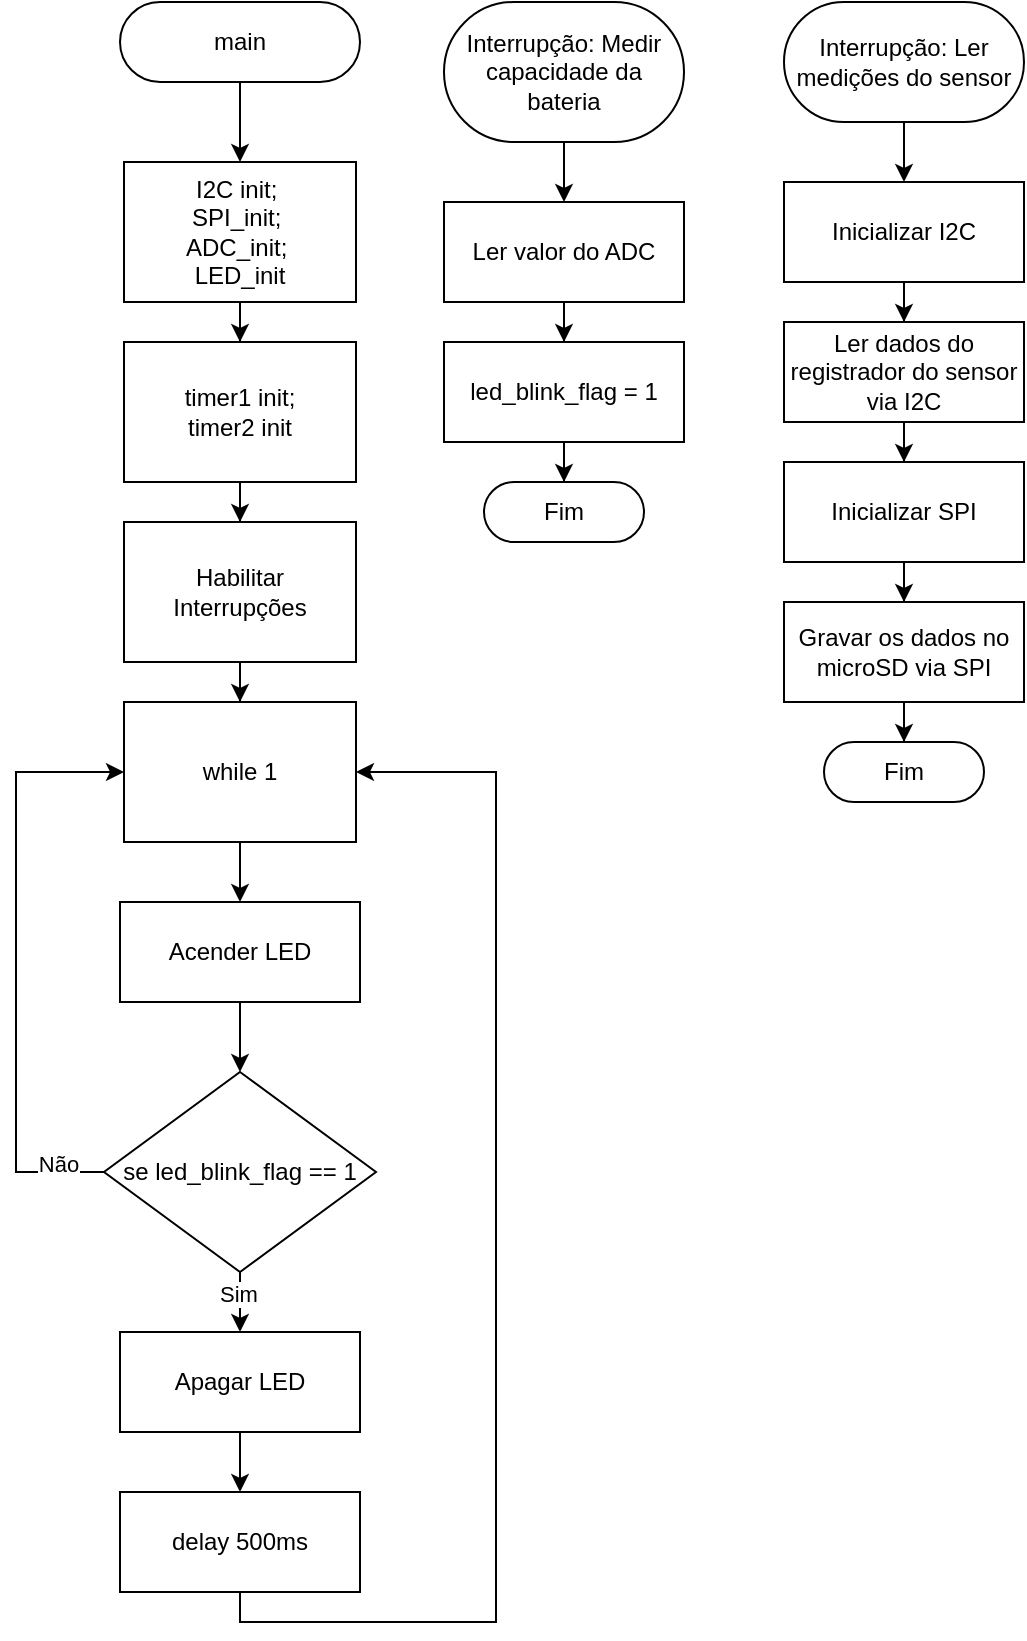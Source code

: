 <mxfile version="24.6.2" type="github">
  <diagram name="Página-1" id="4-nQUIbBwqcjQ65p0GBN">
    <mxGraphModel dx="1687" dy="878" grid="1" gridSize="10" guides="1" tooltips="1" connect="1" arrows="1" fold="1" page="1" pageScale="1" pageWidth="827" pageHeight="1169" math="0" shadow="0">
      <root>
        <mxCell id="0" />
        <mxCell id="1" parent="0" />
        <mxCell id="UWhSzS6QjJ6_giYFKoTM-26" style="edgeStyle=orthogonalEdgeStyle;rounded=0;orthogonalLoop=1;jettySize=auto;html=1;entryX=0.5;entryY=0;entryDx=0;entryDy=0;" edge="1" parent="1" source="UWhSzS6QjJ6_giYFKoTM-1" target="UWhSzS6QjJ6_giYFKoTM-3">
          <mxGeometry relative="1" as="geometry" />
        </mxCell>
        <mxCell id="UWhSzS6QjJ6_giYFKoTM-1" value="Interrupção: Medir capacidade da bateria" style="html=1;dashed=0;whiteSpace=wrap;shape=mxgraph.dfd.start" vertex="1" parent="1">
          <mxGeometry x="354" y="40" width="120" height="70" as="geometry" />
        </mxCell>
        <mxCell id="UWhSzS6QjJ6_giYFKoTM-27" style="edgeStyle=orthogonalEdgeStyle;rounded=0;orthogonalLoop=1;jettySize=auto;html=1;entryX=0.5;entryY=0;entryDx=0;entryDy=0;" edge="1" parent="1" source="UWhSzS6QjJ6_giYFKoTM-3" target="UWhSzS6QjJ6_giYFKoTM-4">
          <mxGeometry relative="1" as="geometry" />
        </mxCell>
        <mxCell id="UWhSzS6QjJ6_giYFKoTM-3" value="Ler valor do ADC" style="html=1;dashed=0;whiteSpace=wrap;" vertex="1" parent="1">
          <mxGeometry x="354" y="140" width="120" height="50" as="geometry" />
        </mxCell>
        <mxCell id="UWhSzS6QjJ6_giYFKoTM-4" value="led_blink_flag = 1" style="html=1;dashed=0;whiteSpace=wrap;" vertex="1" parent="1">
          <mxGeometry x="354" y="210" width="120" height="50" as="geometry" />
        </mxCell>
        <mxCell id="UWhSzS6QjJ6_giYFKoTM-5" value="Fim" style="html=1;dashed=0;whiteSpace=wrap;shape=mxgraph.dfd.start" vertex="1" parent="1">
          <mxGeometry x="374" y="280" width="80" height="30" as="geometry" />
        </mxCell>
        <mxCell id="UWhSzS6QjJ6_giYFKoTM-29" style="edgeStyle=orthogonalEdgeStyle;rounded=0;orthogonalLoop=1;jettySize=auto;html=1;entryX=0.5;entryY=0;entryDx=0;entryDy=0;" edge="1" parent="1" source="UWhSzS6QjJ6_giYFKoTM-6" target="UWhSzS6QjJ6_giYFKoTM-7">
          <mxGeometry relative="1" as="geometry" />
        </mxCell>
        <mxCell id="UWhSzS6QjJ6_giYFKoTM-6" value="Interrupção: Ler medições do sensor" style="html=1;dashed=0;whiteSpace=wrap;shape=mxgraph.dfd.start" vertex="1" parent="1">
          <mxGeometry x="524" y="40" width="120" height="60" as="geometry" />
        </mxCell>
        <mxCell id="UWhSzS6QjJ6_giYFKoTM-30" style="edgeStyle=orthogonalEdgeStyle;rounded=0;orthogonalLoop=1;jettySize=auto;html=1;entryX=0.5;entryY=0;entryDx=0;entryDy=0;" edge="1" parent="1" source="UWhSzS6QjJ6_giYFKoTM-7" target="UWhSzS6QjJ6_giYFKoTM-8">
          <mxGeometry relative="1" as="geometry" />
        </mxCell>
        <mxCell id="UWhSzS6QjJ6_giYFKoTM-7" value="Inicializar I2C" style="html=1;dashed=0;whiteSpace=wrap;" vertex="1" parent="1">
          <mxGeometry x="524" y="130" width="120" height="50" as="geometry" />
        </mxCell>
        <mxCell id="UWhSzS6QjJ6_giYFKoTM-31" style="edgeStyle=orthogonalEdgeStyle;rounded=0;orthogonalLoop=1;jettySize=auto;html=1;entryX=0.5;entryY=0;entryDx=0;entryDy=0;" edge="1" parent="1" source="UWhSzS6QjJ6_giYFKoTM-8" target="UWhSzS6QjJ6_giYFKoTM-11">
          <mxGeometry relative="1" as="geometry" />
        </mxCell>
        <mxCell id="UWhSzS6QjJ6_giYFKoTM-8" value="Ler dados do registrador do sensor via I2C" style="html=1;dashed=0;whiteSpace=wrap;" vertex="1" parent="1">
          <mxGeometry x="524" y="200" width="120" height="50" as="geometry" />
        </mxCell>
        <mxCell id="UWhSzS6QjJ6_giYFKoTM-9" value="Fim" style="html=1;dashed=0;whiteSpace=wrap;shape=mxgraph.dfd.start" vertex="1" parent="1">
          <mxGeometry x="544" y="410" width="80" height="30" as="geometry" />
        </mxCell>
        <mxCell id="UWhSzS6QjJ6_giYFKoTM-32" style="edgeStyle=orthogonalEdgeStyle;rounded=0;orthogonalLoop=1;jettySize=auto;html=1;entryX=0.5;entryY=0;entryDx=0;entryDy=0;" edge="1" parent="1" source="UWhSzS6QjJ6_giYFKoTM-11" target="UWhSzS6QjJ6_giYFKoTM-12">
          <mxGeometry relative="1" as="geometry" />
        </mxCell>
        <mxCell id="UWhSzS6QjJ6_giYFKoTM-11" value="Inicializar SPI" style="html=1;dashed=0;whiteSpace=wrap;" vertex="1" parent="1">
          <mxGeometry x="524" y="270" width="120" height="50" as="geometry" />
        </mxCell>
        <mxCell id="UWhSzS6QjJ6_giYFKoTM-12" value="Gravar os dados no microSD via SPI" style="html=1;dashed=0;whiteSpace=wrap;" vertex="1" parent="1">
          <mxGeometry x="524" y="340" width="120" height="50" as="geometry" />
        </mxCell>
        <mxCell id="UWhSzS6QjJ6_giYFKoTM-36" style="edgeStyle=orthogonalEdgeStyle;rounded=0;orthogonalLoop=1;jettySize=auto;html=1;entryX=0.5;entryY=0;entryDx=0;entryDy=0;" edge="1" parent="1" source="UWhSzS6QjJ6_giYFKoTM-13" target="UWhSzS6QjJ6_giYFKoTM-35">
          <mxGeometry relative="1" as="geometry" />
        </mxCell>
        <mxCell id="UWhSzS6QjJ6_giYFKoTM-13" value="main" style="html=1;dashed=0;whiteSpace=wrap;shape=mxgraph.dfd.start" vertex="1" parent="1">
          <mxGeometry x="192" y="40" width="120" height="40" as="geometry" />
        </mxCell>
        <mxCell id="UWhSzS6QjJ6_giYFKoTM-21" value="" style="edgeStyle=orthogonalEdgeStyle;rounded=0;orthogonalLoop=1;jettySize=auto;html=1;entryX=0.5;entryY=0;entryDx=0;entryDy=0;" edge="1" parent="1" source="UWhSzS6QjJ6_giYFKoTM-18" target="UWhSzS6QjJ6_giYFKoTM-19">
          <mxGeometry relative="1" as="geometry" />
        </mxCell>
        <mxCell id="UWhSzS6QjJ6_giYFKoTM-22" value="Sim" style="edgeLabel;html=1;align=center;verticalAlign=middle;resizable=0;points=[];" vertex="1" connectable="0" parent="UWhSzS6QjJ6_giYFKoTM-21">
          <mxGeometry x="0.24" y="-1" relative="1" as="geometry">
            <mxPoint as="offset" />
          </mxGeometry>
        </mxCell>
        <mxCell id="UWhSzS6QjJ6_giYFKoTM-49" style="edgeStyle=orthogonalEdgeStyle;rounded=0;orthogonalLoop=1;jettySize=auto;html=1;entryX=0;entryY=0.5;entryDx=0;entryDy=0;" edge="1" parent="1" source="UWhSzS6QjJ6_giYFKoTM-18" target="UWhSzS6QjJ6_giYFKoTM-40">
          <mxGeometry relative="1" as="geometry">
            <Array as="points">
              <mxPoint x="140" y="625" />
              <mxPoint x="140" y="425" />
            </Array>
          </mxGeometry>
        </mxCell>
        <mxCell id="UWhSzS6QjJ6_giYFKoTM-50" value="Não" style="edgeLabel;html=1;align=center;verticalAlign=middle;resizable=0;points=[];" vertex="1" connectable="0" parent="UWhSzS6QjJ6_giYFKoTM-49">
          <mxGeometry x="-0.847" y="-4" relative="1" as="geometry">
            <mxPoint as="offset" />
          </mxGeometry>
        </mxCell>
        <mxCell id="UWhSzS6QjJ6_giYFKoTM-18" value="se led_blink_flag == 1" style="shape=rhombus;html=1;dashed=0;whiteSpace=wrap;perimeter=rhombusPerimeter;" vertex="1" parent="1">
          <mxGeometry x="184" y="575" width="136" height="100" as="geometry" />
        </mxCell>
        <mxCell id="UWhSzS6QjJ6_giYFKoTM-23" value="" style="edgeStyle=orthogonalEdgeStyle;rounded=0;orthogonalLoop=1;jettySize=auto;html=1;" edge="1" parent="1" source="UWhSzS6QjJ6_giYFKoTM-19" target="UWhSzS6QjJ6_giYFKoTM-20">
          <mxGeometry relative="1" as="geometry" />
        </mxCell>
        <mxCell id="UWhSzS6QjJ6_giYFKoTM-19" value="Apagar LED" style="html=1;dashed=0;whiteSpace=wrap;" vertex="1" parent="1">
          <mxGeometry x="192" y="705" width="120" height="50" as="geometry" />
        </mxCell>
        <mxCell id="UWhSzS6QjJ6_giYFKoTM-45" style="edgeStyle=orthogonalEdgeStyle;rounded=0;orthogonalLoop=1;jettySize=auto;html=1;entryX=1;entryY=0.5;entryDx=0;entryDy=0;" edge="1" parent="1" source="UWhSzS6QjJ6_giYFKoTM-20" target="UWhSzS6QjJ6_giYFKoTM-40">
          <mxGeometry relative="1" as="geometry">
            <Array as="points">
              <mxPoint x="252" y="850" />
              <mxPoint x="380" y="850" />
              <mxPoint x="380" y="425" />
            </Array>
          </mxGeometry>
        </mxCell>
        <mxCell id="UWhSzS6QjJ6_giYFKoTM-20" value="delay 500ms" style="html=1;dashed=0;whiteSpace=wrap;" vertex="1" parent="1">
          <mxGeometry x="192" y="785" width="120" height="50" as="geometry" />
        </mxCell>
        <mxCell id="UWhSzS6QjJ6_giYFKoTM-28" style="edgeStyle=orthogonalEdgeStyle;rounded=0;orthogonalLoop=1;jettySize=auto;html=1;entryX=0.5;entryY=0.5;entryDx=0;entryDy=-15;entryPerimeter=0;" edge="1" parent="1" source="UWhSzS6QjJ6_giYFKoTM-4" target="UWhSzS6QjJ6_giYFKoTM-5">
          <mxGeometry relative="1" as="geometry" />
        </mxCell>
        <mxCell id="UWhSzS6QjJ6_giYFKoTM-33" style="edgeStyle=orthogonalEdgeStyle;rounded=0;orthogonalLoop=1;jettySize=auto;html=1;entryX=0.5;entryY=0.5;entryDx=0;entryDy=-15;entryPerimeter=0;" edge="1" parent="1" source="UWhSzS6QjJ6_giYFKoTM-12" target="UWhSzS6QjJ6_giYFKoTM-9">
          <mxGeometry relative="1" as="geometry" />
        </mxCell>
        <mxCell id="UWhSzS6QjJ6_giYFKoTM-42" style="edgeStyle=orthogonalEdgeStyle;rounded=0;orthogonalLoop=1;jettySize=auto;html=1;entryX=0.5;entryY=0;entryDx=0;entryDy=0;" edge="1" parent="1" source="UWhSzS6QjJ6_giYFKoTM-35" target="UWhSzS6QjJ6_giYFKoTM-38">
          <mxGeometry relative="1" as="geometry" />
        </mxCell>
        <mxCell id="UWhSzS6QjJ6_giYFKoTM-35" value="I2C init;&amp;nbsp;&lt;div&gt;SPI_init;&amp;nbsp;&lt;/div&gt;&lt;div&gt;ADC_init;&amp;nbsp;&lt;/div&gt;&lt;div&gt;LED_init&lt;/div&gt;" style="html=1;dashed=0;whiteSpace=wrap;" vertex="1" parent="1">
          <mxGeometry x="194" y="120" width="116" height="70" as="geometry" />
        </mxCell>
        <mxCell id="UWhSzS6QjJ6_giYFKoTM-43" style="edgeStyle=orthogonalEdgeStyle;rounded=0;orthogonalLoop=1;jettySize=auto;html=1;entryX=0.5;entryY=0;entryDx=0;entryDy=0;" edge="1" parent="1" source="UWhSzS6QjJ6_giYFKoTM-38" target="UWhSzS6QjJ6_giYFKoTM-39">
          <mxGeometry relative="1" as="geometry" />
        </mxCell>
        <mxCell id="UWhSzS6QjJ6_giYFKoTM-38" value="timer1 init;&lt;div&gt;timer2 init&lt;/div&gt;" style="html=1;dashed=0;whiteSpace=wrap;" vertex="1" parent="1">
          <mxGeometry x="194" y="210" width="116" height="70" as="geometry" />
        </mxCell>
        <mxCell id="UWhSzS6QjJ6_giYFKoTM-44" style="edgeStyle=orthogonalEdgeStyle;rounded=0;orthogonalLoop=1;jettySize=auto;html=1;entryX=0.5;entryY=0;entryDx=0;entryDy=0;" edge="1" parent="1" source="UWhSzS6QjJ6_giYFKoTM-39" target="UWhSzS6QjJ6_giYFKoTM-40">
          <mxGeometry relative="1" as="geometry" />
        </mxCell>
        <mxCell id="UWhSzS6QjJ6_giYFKoTM-39" value="Habilitar Interrupções" style="html=1;dashed=0;whiteSpace=wrap;" vertex="1" parent="1">
          <mxGeometry x="194" y="300" width="116" height="70" as="geometry" />
        </mxCell>
        <mxCell id="UWhSzS6QjJ6_giYFKoTM-47" style="edgeStyle=orthogonalEdgeStyle;rounded=0;orthogonalLoop=1;jettySize=auto;html=1;entryX=0.5;entryY=0;entryDx=0;entryDy=0;" edge="1" parent="1" source="UWhSzS6QjJ6_giYFKoTM-40" target="UWhSzS6QjJ6_giYFKoTM-46">
          <mxGeometry relative="1" as="geometry" />
        </mxCell>
        <mxCell id="UWhSzS6QjJ6_giYFKoTM-40" value="while 1" style="html=1;dashed=0;whiteSpace=wrap;" vertex="1" parent="1">
          <mxGeometry x="194" y="390" width="116" height="70" as="geometry" />
        </mxCell>
        <mxCell id="UWhSzS6QjJ6_giYFKoTM-48" style="edgeStyle=orthogonalEdgeStyle;rounded=0;orthogonalLoop=1;jettySize=auto;html=1;entryX=0.5;entryY=0;entryDx=0;entryDy=0;" edge="1" parent="1" source="UWhSzS6QjJ6_giYFKoTM-46" target="UWhSzS6QjJ6_giYFKoTM-18">
          <mxGeometry relative="1" as="geometry" />
        </mxCell>
        <mxCell id="UWhSzS6QjJ6_giYFKoTM-46" value="Acender LED" style="html=1;dashed=0;whiteSpace=wrap;" vertex="1" parent="1">
          <mxGeometry x="192" y="490" width="120" height="50" as="geometry" />
        </mxCell>
      </root>
    </mxGraphModel>
  </diagram>
</mxfile>

